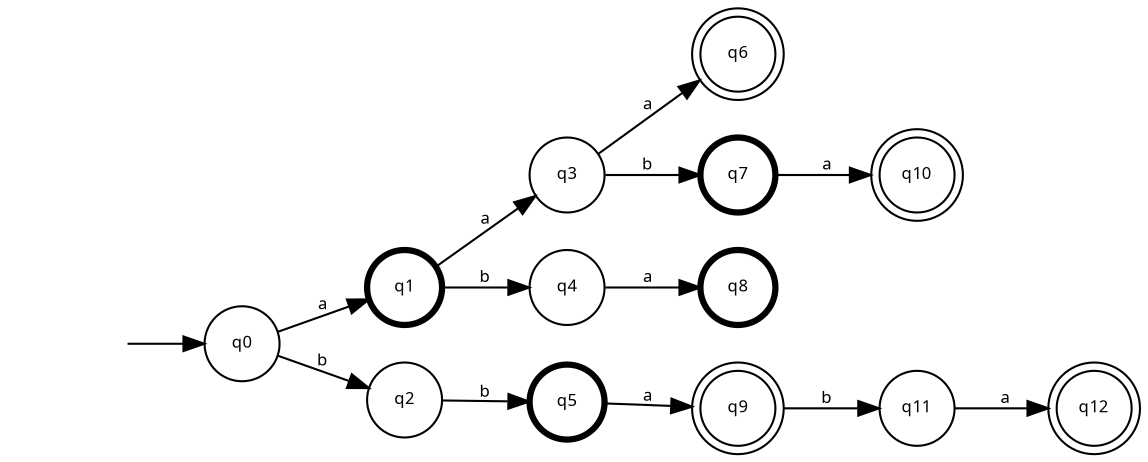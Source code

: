 digraph g{
	rankdir=LR;
	graph [dpi=300 ordering="out"];
	margin=0;
	null [style=invis];
	q0 [label="q0" shape="circle" fontname=verdana fontsize=8 color="black" fontcolor="black" style="filled" fillcolor="white"];
	q1 [label="q1" shape="circle" fontname=verdana fontsize=8 color="black" fontcolor="black" style="setlinewidth(3),filled" fillcolor="white"];
	q2 [label="q2" shape="circle" fontname=verdana fontsize=8 color="black" fontcolor="black" style="filled" fillcolor="white"];
	q3 [label="q5" shape="circle" fontname=verdana fontsize=8 color="black" fontcolor="black" style="setlinewidth(3),filled" fillcolor="white"];
	q4 [label="q3" shape="circle" fontname=verdana fontsize=8 color="black" fontcolor="black" style="filled" fillcolor="white"];
	q5 [label="q6" shape="circle" peripheries=2 fontname=verdana fontsize=8 color="black" fontcolor="black" style="filled" fillcolor="white"];
	q6 [label="q4" shape="circle" fontname=verdana fontsize=8 color="black" fontcolor="black" style="filled" fillcolor="white"];
	q7 [label="q8" shape="circle" fontname=verdana fontsize=8 color="black" fontcolor="black" style="setlinewidth(3),filled" fillcolor="white"];
	q8 [label="q9" shape="circle" peripheries=2 fontname=verdana fontsize=8 color="black" fontcolor="black" style="filled" fillcolor="white"];
	q9 [label="q7" shape="circle" fontname=verdana fontsize=8 color="black" fontcolor="black" style="setlinewidth(3),filled" fillcolor="white"];
	q10 [label="q10" shape="circle" peripheries=2 fontname=verdana fontsize=8 color="black" fontcolor="black" style="filled" fillcolor="white"];
	q11 [label="q11" shape="circle" fontname=verdana fontsize=8 color="black" fontcolor="black" style="filled" fillcolor="white"];
	q12 [label="q12" shape="circle" peripheries=2 fontname=verdana fontsize=8 color="black" fontcolor="black" style="filled" fillcolor="white"];
	null->q0;
	q0->q1 [label="a" fontname=verdana fontsize=8];
	q0->q2 [label="b" fontname=verdana fontsize=8];
	q1->q4 [label="a" fontname=verdana fontsize=8];
	q1->q6 [label="b" fontname=verdana fontsize=8];
	q2->q3 [label="b" fontname=verdana fontsize=8];
	q3->q8 [label="a" fontname=verdana fontsize=8];
	q4->q5 [label="a" fontname=verdana fontsize=8];
	q4->q9 [label="b" fontname=verdana fontsize=8];
	q6->q7 [label="a" fontname=verdana fontsize=8];
	q8->q11 [label="b" fontname=verdana fontsize=8];
	q9->q10 [label="a" fontname=verdana fontsize=8];
	q11->q12 [label="a" fontname=verdana fontsize=8];
}